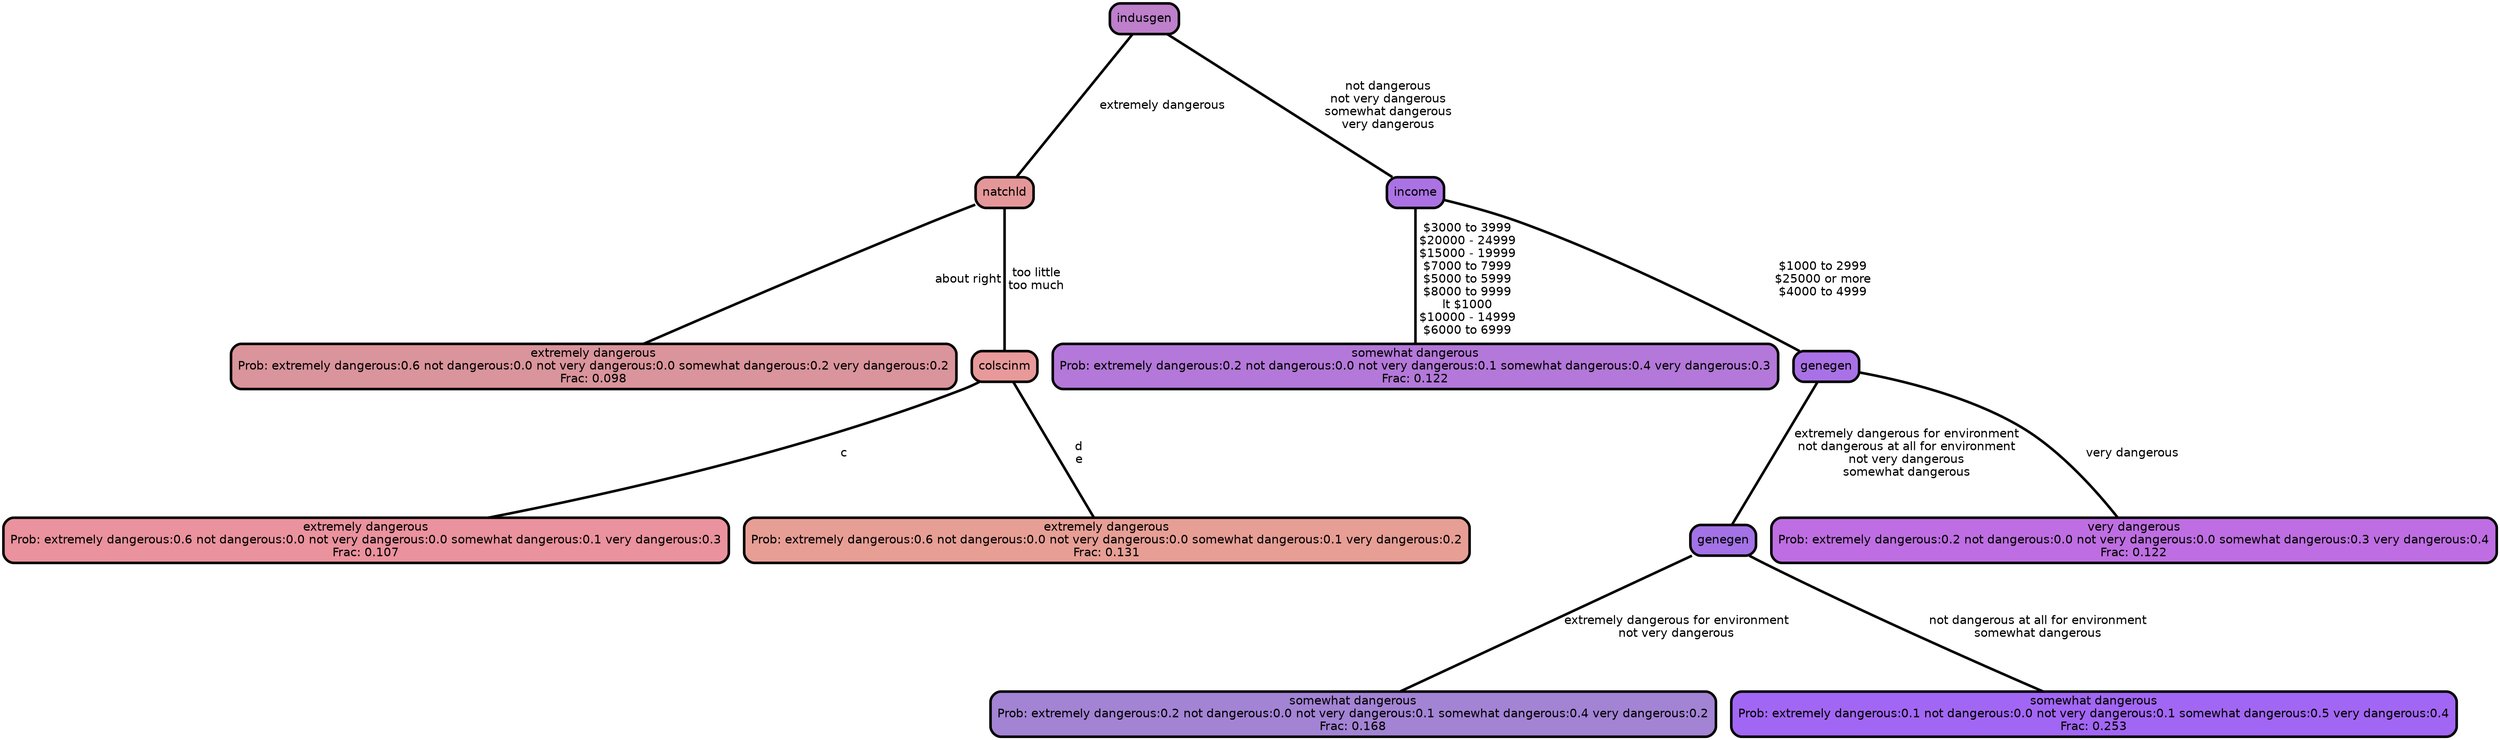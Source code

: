 graph Tree {
node [shape=box, style="filled, rounded",color="black",penwidth="3",fontcolor="black",                 fontname=helvetica] ;
graph [ranksep="0 equally", splines=straight,                 bgcolor=transparent, dpi=200] ;
edge [fontname=helvetica, color=black] ;
0 [label="extremely dangerous
Prob: extremely dangerous:0.6 not dangerous:0.0 not very dangerous:0.0 somewhat dangerous:0.2 very dangerous:0.2
Frac: 0.098", fillcolor="#da949b"] ;
1 [label="natchld", fillcolor="#e49799"] ;
2 [label="extremely dangerous
Prob: extremely dangerous:0.6 not dangerous:0.0 not very dangerous:0.0 somewhat dangerous:0.1 very dangerous:0.3
Frac: 0.107", fillcolor="#ea929d"] ;
3 [label="colscinm", fillcolor="#e89999"] ;
4 [label="extremely dangerous
Prob: extremely dangerous:0.6 not dangerous:0.0 not very dangerous:0.0 somewhat dangerous:0.1 very dangerous:0.2
Frac: 0.131", fillcolor="#e79e95"] ;
5 [label="indusgen", fillcolor="#be7fcb"] ;
6 [label="somewhat dangerous
Prob: extremely dangerous:0.2 not dangerous:0.0 not very dangerous:0.1 somewhat dangerous:0.4 very dangerous:0.3
Frac: 0.122", fillcolor="#b378d9"] ;
7 [label="income", fillcolor="#ab72e4"] ;
8 [label="somewhat dangerous
Prob: extremely dangerous:0.2 not dangerous:0.0 not very dangerous:0.1 somewhat dangerous:0.4 very dangerous:0.2
Frac: 0.168", fillcolor="#a383d4"] ;
9 [label="genegen", fillcolor="#a372e7"] ;
10 [label="somewhat dangerous
Prob: extremely dangerous:0.1 not dangerous:0.0 not very dangerous:0.1 somewhat dangerous:0.5 very dangerous:0.4
Frac: 0.253", fillcolor="#a266f4"] ;
11 [label="genegen", fillcolor="#a971e6"] ;
12 [label="very dangerous
Prob: extremely dangerous:0.2 not dangerous:0.0 not very dangerous:0.0 somewhat dangerous:0.3 very dangerous:0.4
Frac: 0.122", fillcolor="#be6ee2"] ;
1 -- 0 [label=" about right",penwidth=3] ;
1 -- 3 [label=" too little\n too much",penwidth=3] ;
3 -- 2 [label=" c",penwidth=3] ;
3 -- 4 [label=" d\n e",penwidth=3] ;
5 -- 1 [label=" extremely dangerous",penwidth=3] ;
5 -- 7 [label=" not dangerous\n not very dangerous\n somewhat dangerous\n very dangerous",penwidth=3] ;
7 -- 6 [label=" $3000 to 3999\n $20000 - 24999\n $15000 - 19999\n $7000 to 7999\n $5000 to 5999\n $8000 to 9999\n lt $1000\n $10000 - 14999\n $6000 to 6999",penwidth=3] ;
7 -- 11 [label=" $1000 to 2999\n $25000 or more\n $4000 to 4999",penwidth=3] ;
9 -- 8 [label=" extremely dangerous for environment\n not very dangerous",penwidth=3] ;
9 -- 10 [label=" not dangerous at all for environment\n somewhat dangerous",penwidth=3] ;
11 -- 9 [label=" extremely dangerous for environment\n not dangerous at all for environment\n not very dangerous\n somewhat dangerous",penwidth=3] ;
11 -- 12 [label=" very dangerous",penwidth=3] ;
{rank = same;}}